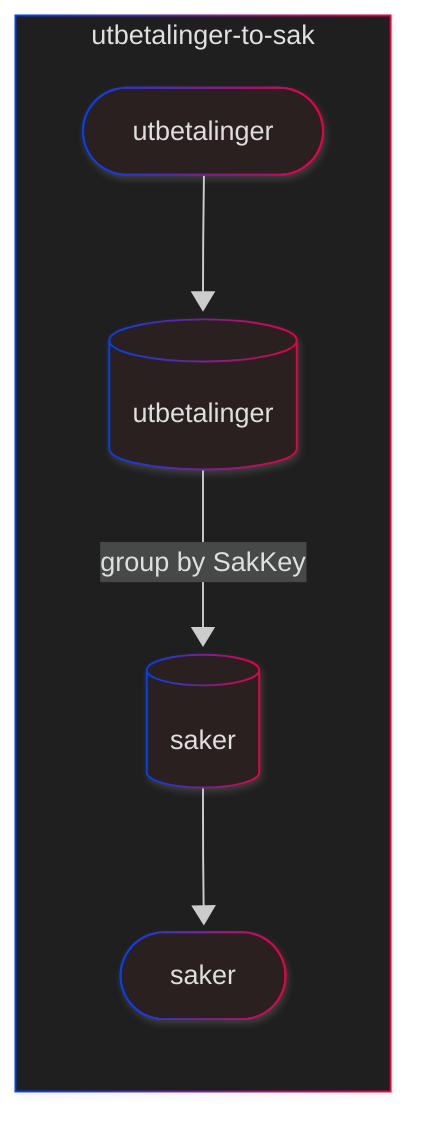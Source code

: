 ---
config:
  theme: neo-dark
  layout: dagre
  look: neo
---
flowchart LR
 subgraph Topologi["utbetalinger-to-sak"]
        utbetalinger-ktable[("utbetalinger")]
        saker-aggregate[("saker")]
        saker(["saker"])
        utbetalinger(["utbetalinger"])

  end
    utbetalinger --> utbetalinger-ktable
    utbetalinger-ktable --> |group by SakKey| saker-aggregate
    saker-aggregate --> saker